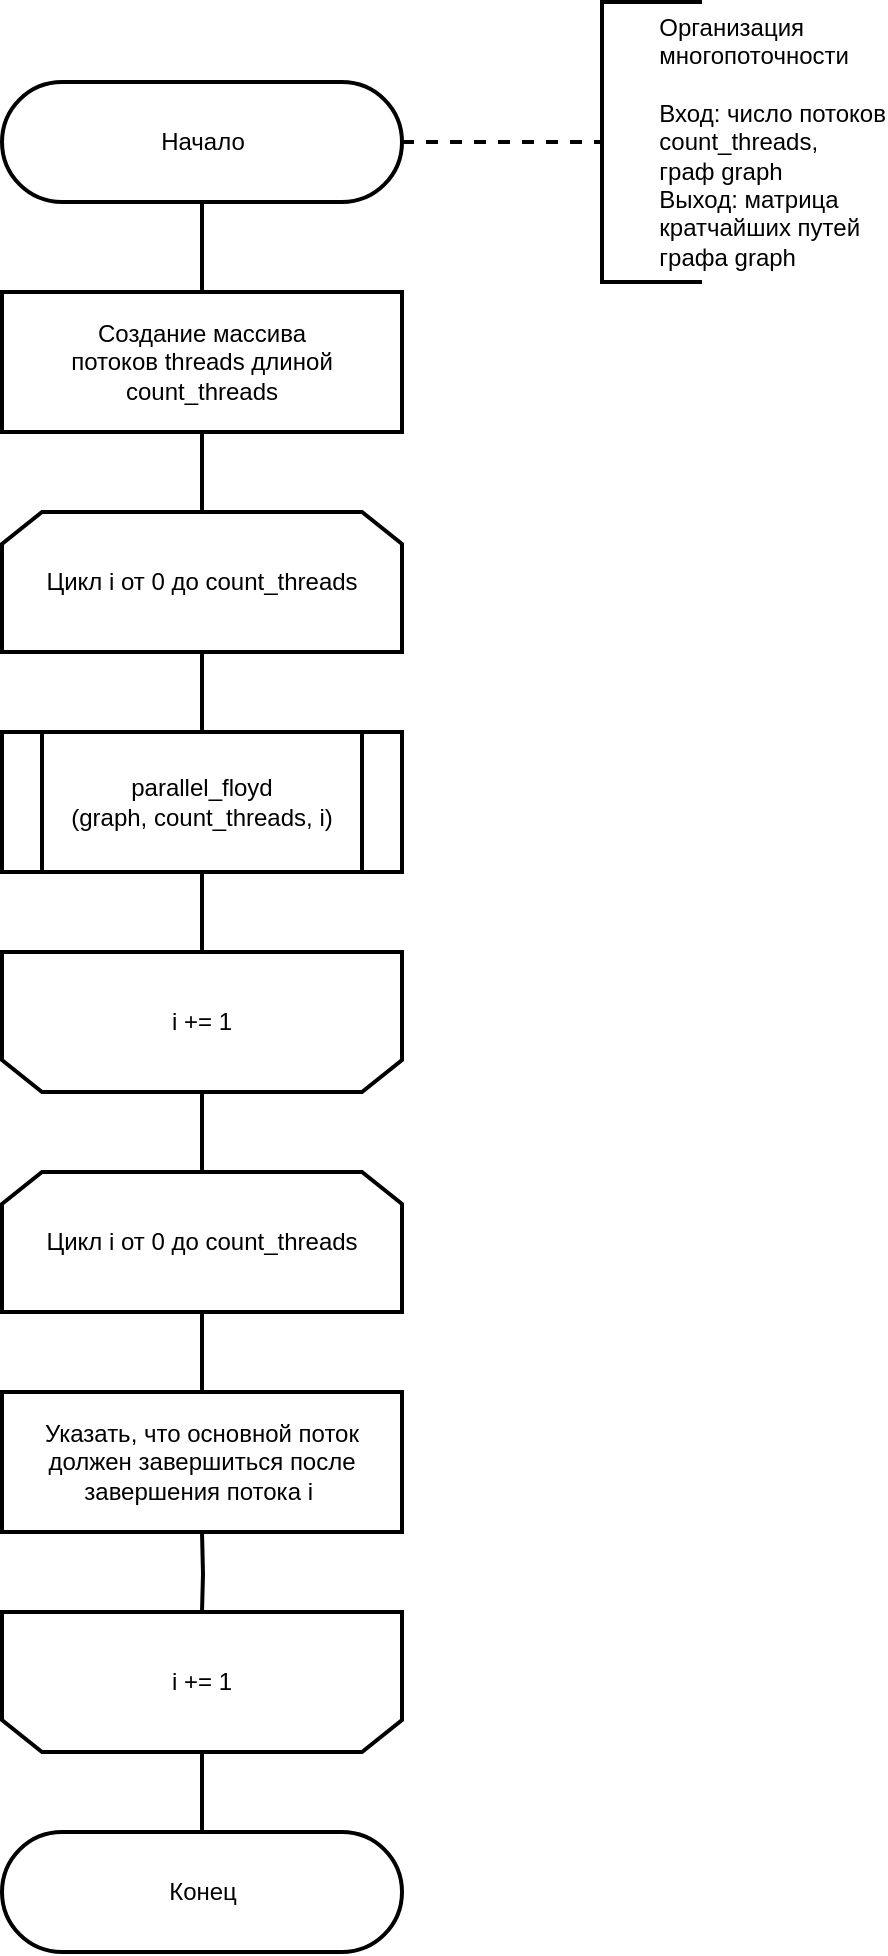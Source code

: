 <mxfile>
    <diagram id="HNHIgXDb44cZXbLYwc57" name="Page-1">
        <mxGraphModel dx="959" dy="555" grid="1" gridSize="10" guides="1" tooltips="1" connect="1" arrows="1" fold="1" page="1" pageScale="1" pageWidth="1654" pageHeight="2336" math="0" shadow="0">
            <root>
                <mxCell id="0"/>
                <mxCell id="1" parent="0"/>
                <mxCell id="2" style="edgeStyle=orthogonalEdgeStyle;rounded=0;orthogonalLoop=1;jettySize=auto;html=1;entryX=0;entryY=0.5;entryDx=0;entryDy=0;entryPerimeter=0;endArrow=none;endFill=0;strokeWidth=2;dashed=1;exitX=1;exitY=0.5;exitDx=0;exitDy=0;exitPerimeter=0;" edge="1" parent="1" source="4" target="6">
                    <mxGeometry relative="1" as="geometry">
                        <mxPoint x="690" y="305" as="sourcePoint"/>
                        <Array as="points">
                            <mxPoint x="660" y="235"/>
                            <mxPoint x="660" y="235"/>
                        </Array>
                    </mxGeometry>
                </mxCell>
                <mxCell id="32" style="edgeStyle=orthogonalEdgeStyle;rounded=0;orthogonalLoop=1;jettySize=auto;html=1;exitX=0.5;exitY=0.5;exitDx=0;exitDy=30;exitPerimeter=0;entryX=0.5;entryY=0;entryDx=0;entryDy=0;strokeWidth=2;endArrow=none;endFill=0;" edge="1" parent="1" source="4" target="24">
                    <mxGeometry relative="1" as="geometry"/>
                </mxCell>
                <mxCell id="4" value="&lt;font style=&quot;font-size: 12px&quot;&gt;Начало&lt;/font&gt;" style="html=1;dashed=0;whitespace=wrap;shape=mxgraph.dfd.start;strokeWidth=2;" vertex="1" parent="1">
                    <mxGeometry x="440" y="205" width="200" height="60" as="geometry"/>
                </mxCell>
                <mxCell id="6" value="&lt;div&gt;&lt;span style=&quot;white-space: pre&quot;&gt;&#9;&lt;/span&gt;Организация&lt;/div&gt;&lt;div&gt;&lt;span style=&quot;white-space: pre&quot;&gt;&#9;&lt;/span&gt;многопоточности&lt;br&gt;&lt;/div&gt;&lt;div&gt;&lt;span&gt;&lt;br&gt;&lt;/span&gt;&lt;/div&gt;&lt;span style=&quot;white-space: pre&quot;&gt;&#9;&lt;/span&gt;Вход: число потоков&lt;br&gt;&lt;span style=&quot;white-space: pre&quot;&gt;&#9;&lt;/span&gt;count_threads,&lt;br&gt;&lt;span style=&quot;white-space: pre&quot;&gt;&#9;&lt;/span&gt;граф graph&lt;br&gt;&lt;span style=&quot;white-space: pre&quot;&gt;&#9;&lt;/span&gt;Выход: матрица&lt;br&gt;&lt;span style=&quot;white-space: pre&quot;&gt;&#9;&lt;/span&gt;кратчайших путей&lt;br&gt;&lt;span style=&quot;white-space: pre&quot;&gt;&#9;&lt;/span&gt;графа graph" style="strokeWidth=2;html=1;shape=mxgraph.flowchart.annotation_1;align=left;pointerEvents=1;" vertex="1" parent="1">
                    <mxGeometry x="740" y="165" width="50" height="140" as="geometry"/>
                </mxCell>
                <mxCell id="7" value="&lt;font style=&quot;font-size: 12px&quot;&gt;Конец&lt;/font&gt;" style="html=1;dashed=0;whitespace=wrap;shape=mxgraph.dfd.start;strokeWidth=2;" vertex="1" parent="1">
                    <mxGeometry x="440" y="1080" width="200" height="60" as="geometry"/>
                </mxCell>
                <mxCell id="10" style="edgeStyle=orthogonalEdgeStyle;rounded=0;orthogonalLoop=1;jettySize=auto;html=1;exitX=0.5;exitY=1;exitDx=0;exitDy=0;entryX=0.5;entryY=0;entryDx=0;entryDy=0;endArrow=none;endFill=0;strokeWidth=2;" edge="1" parent="1" source="11">
                    <mxGeometry relative="1" as="geometry">
                        <mxPoint x="540" y="860" as="targetPoint"/>
                    </mxGeometry>
                </mxCell>
                <mxCell id="11" value="Цикл i от 0 до count_threads" style="shape=loopLimit;whiteSpace=wrap;html=1;strokeWidth=2;" vertex="1" parent="1">
                    <mxGeometry x="440" y="750" width="200" height="70" as="geometry"/>
                </mxCell>
                <mxCell id="35" style="edgeStyle=orthogonalEdgeStyle;rounded=0;orthogonalLoop=1;jettySize=auto;html=1;exitX=0.5;exitY=0;exitDx=0;exitDy=0;entryX=0.5;entryY=0.5;entryDx=0;entryDy=-30;entryPerimeter=0;endArrow=none;endFill=0;strokeWidth=2;" edge="1" parent="1" source="13" target="7">
                    <mxGeometry relative="1" as="geometry"/>
                </mxCell>
                <mxCell id="13" value="i += 1" style="shape=loopLimit;whiteSpace=wrap;html=1;strokeWidth=2;direction=west;" vertex="1" parent="1">
                    <mxGeometry x="440" y="970" width="200" height="70" as="geometry"/>
                </mxCell>
                <mxCell id="18" value="" style="edgeStyle=orthogonalEdgeStyle;rounded=0;orthogonalLoop=1;jettySize=auto;html=1;endArrow=none;endFill=0;strokeWidth=2;" edge="1" parent="1" target="13">
                    <mxGeometry relative="1" as="geometry">
                        <mxPoint x="540" y="930" as="sourcePoint"/>
                    </mxGeometry>
                </mxCell>
                <mxCell id="33" style="edgeStyle=orthogonalEdgeStyle;rounded=0;orthogonalLoop=1;jettySize=auto;html=1;exitX=0.5;exitY=1;exitDx=0;exitDy=0;entryX=0.5;entryY=0;entryDx=0;entryDy=0;endArrow=none;endFill=0;strokeWidth=2;" edge="1" parent="1" source="24" target="26">
                    <mxGeometry relative="1" as="geometry"/>
                </mxCell>
                <mxCell id="24" value="&lt;font&gt;Создание массива &lt;br&gt;потоков threads длиной count_threads&lt;br&gt;&lt;/font&gt;" style="rounded=0;whiteSpace=wrap;html=1;strokeWidth=2;" vertex="1" parent="1">
                    <mxGeometry x="440" y="310" width="200" height="70" as="geometry"/>
                </mxCell>
                <mxCell id="25" style="edgeStyle=orthogonalEdgeStyle;rounded=0;orthogonalLoop=1;jettySize=auto;html=1;exitX=0.5;exitY=1;exitDx=0;exitDy=0;entryX=0.5;entryY=0;entryDx=0;entryDy=0;endArrow=none;endFill=0;strokeWidth=2;" edge="1" parent="1" source="26" target="29">
                    <mxGeometry relative="1" as="geometry"/>
                </mxCell>
                <mxCell id="26" value="Цикл i от 0 до count_threads" style="shape=loopLimit;whiteSpace=wrap;html=1;strokeWidth=2;" vertex="1" parent="1">
                    <mxGeometry x="440" y="420" width="200" height="70" as="geometry"/>
                </mxCell>
                <mxCell id="34" style="edgeStyle=orthogonalEdgeStyle;rounded=0;orthogonalLoop=1;jettySize=auto;html=1;exitX=0.5;exitY=0;exitDx=0;exitDy=0;entryX=0.5;entryY=0;entryDx=0;entryDy=0;endArrow=none;endFill=0;strokeWidth=2;" edge="1" parent="1" source="27" target="11">
                    <mxGeometry relative="1" as="geometry"/>
                </mxCell>
                <mxCell id="27" value="i += 1" style="shape=loopLimit;whiteSpace=wrap;html=1;strokeWidth=2;direction=west;" vertex="1" parent="1">
                    <mxGeometry x="440" y="640" width="200" height="70" as="geometry"/>
                </mxCell>
                <mxCell id="28" value="" style="edgeStyle=orthogonalEdgeStyle;rounded=0;orthogonalLoop=1;jettySize=auto;html=1;endArrow=none;endFill=0;strokeWidth=2;" edge="1" parent="1" source="29" target="27">
                    <mxGeometry relative="1" as="geometry"/>
                </mxCell>
                <mxCell id="29" value="&lt;div&gt;&lt;div&gt;parallel_floyd&lt;/div&gt;&lt;div&gt;(graph, c&lt;span&gt;ount_threads,&amp;nbsp;&lt;/span&gt;&lt;span&gt;i)&lt;/span&gt;&lt;/div&gt;&lt;/div&gt;" style="shape=process;whiteSpace=wrap;html=1;backgroundOutline=1;strokeWidth=2;" vertex="1" parent="1">
                    <mxGeometry x="440" y="530" width="200" height="70" as="geometry"/>
                </mxCell>
                <mxCell id="31" value="&lt;font&gt;Указать, что основной поток должен завершиться после завершения потока i&amp;nbsp;&lt;br&gt;&lt;/font&gt;" style="rounded=0;whiteSpace=wrap;html=1;strokeWidth=2;" vertex="1" parent="1">
                    <mxGeometry x="440" y="860" width="200" height="70" as="geometry"/>
                </mxCell>
            </root>
        </mxGraphModel>
    </diagram>
</mxfile>